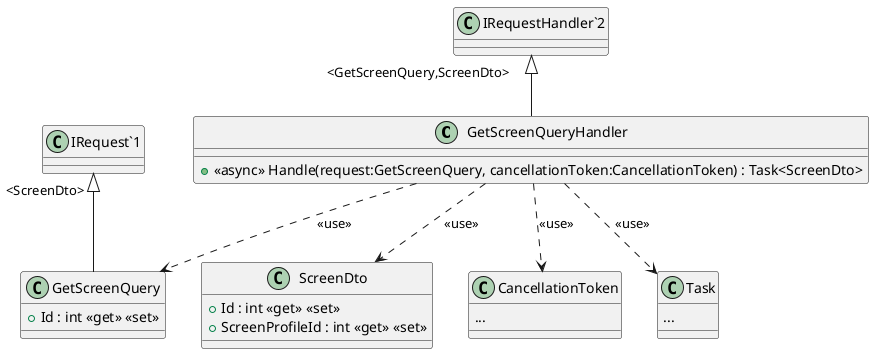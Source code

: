 @startuml
class GetScreenQueryHandler {
    + <<async>> Handle(request:GetScreenQuery, cancellationToken:CancellationToken) : Task<ScreenDto>
}
"IRequestHandler`2" "<GetScreenQuery,ScreenDto>" <|-- GetScreenQueryHandler
GetScreenQueryHandler ..> ScreenDto: <<use>>
class ScreenDto {
    + Id : int <<get>> <<set>>
    + ScreenProfileId : int <<get>> <<set>>
}
GetScreenQueryHandler ..> GetScreenQuery: <<use>>
class GetScreenQuery {
    + Id : int <<get>> <<set>>
}
"IRequest`1" "<ScreenDto>" <|-- GetScreenQuery
class CancellationToken {
...
}
GetScreenQueryHandler ..> CancellationToken: <<use>>
class Task {
...
}
GetScreenQueryHandler ..> Task: <<use>>
@enduml